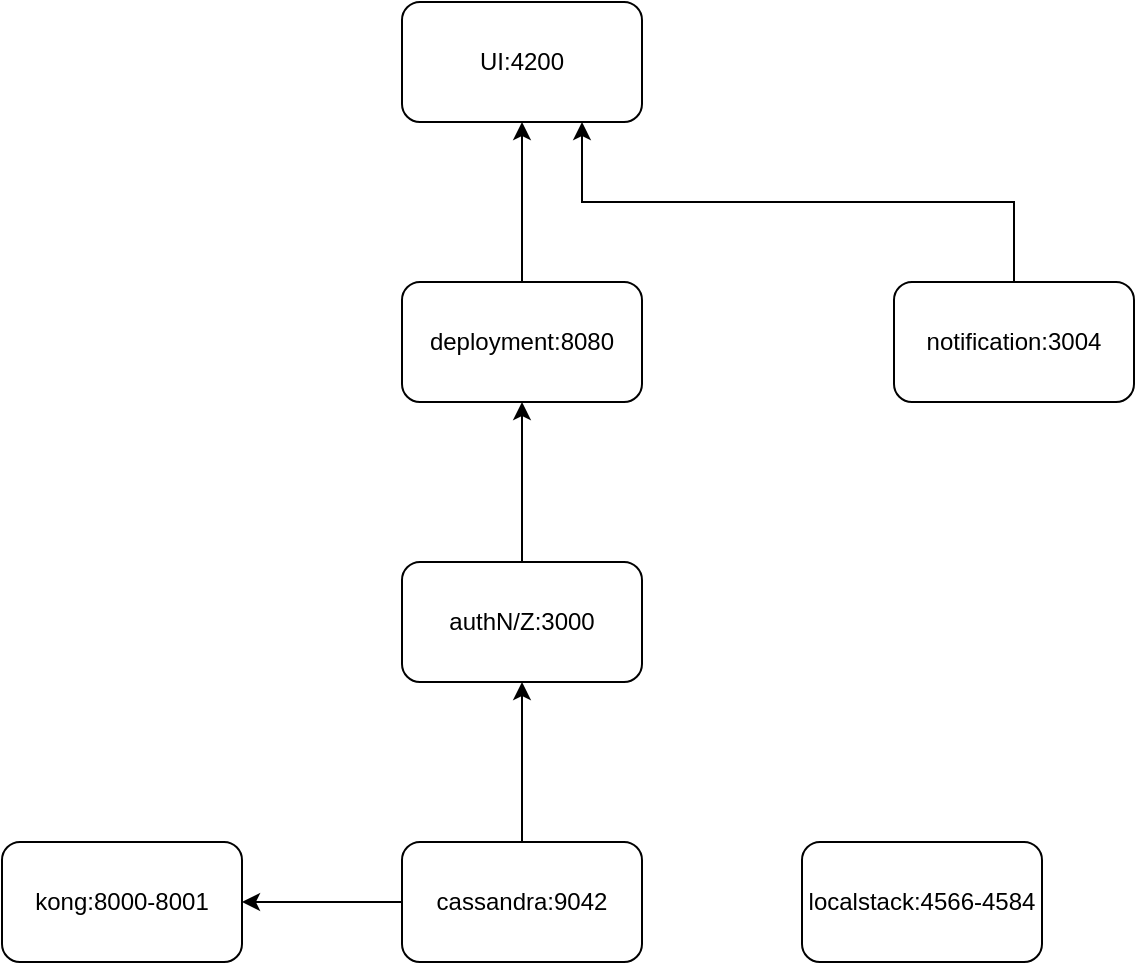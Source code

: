 <mxfile version="20.5.3" type="github">
  <diagram id="Xc8Yjj6azaGJ4WsaZWN7" name="Page-1">
    <mxGraphModel dx="2066" dy="1129" grid="0" gridSize="10" guides="1" tooltips="1" connect="1" arrows="1" fold="1" page="0" pageScale="1" pageWidth="827" pageHeight="1169" math="0" shadow="0">
      <root>
        <mxCell id="0" />
        <mxCell id="1" parent="0" />
        <mxCell id="DGbzUcABZT3o_mQJXWC4-3" value="" style="edgeStyle=orthogonalEdgeStyle;rounded=0;orthogonalLoop=1;jettySize=auto;html=1;" parent="1" source="DGbzUcABZT3o_mQJXWC4-1" target="DGbzUcABZT3o_mQJXWC4-2" edge="1">
          <mxGeometry relative="1" as="geometry" />
        </mxCell>
        <mxCell id="DGbzUcABZT3o_mQJXWC4-7" value="" style="edgeStyle=orthogonalEdgeStyle;rounded=0;orthogonalLoop=1;jettySize=auto;html=1;" parent="1" source="DGbzUcABZT3o_mQJXWC4-1" target="DGbzUcABZT3o_mQJXWC4-6" edge="1">
          <mxGeometry relative="1" as="geometry" />
        </mxCell>
        <mxCell id="DGbzUcABZT3o_mQJXWC4-1" value="cassandra:9042" style="rounded=1;whiteSpace=wrap;html=1;" parent="1" vertex="1">
          <mxGeometry x="352" y="546" width="120" height="60" as="geometry" />
        </mxCell>
        <mxCell id="DGbzUcABZT3o_mQJXWC4-9" value="" style="edgeStyle=orthogonalEdgeStyle;rounded=0;orthogonalLoop=1;jettySize=auto;html=1;" parent="1" source="DGbzUcABZT3o_mQJXWC4-2" target="DGbzUcABZT3o_mQJXWC4-8" edge="1">
          <mxGeometry relative="1" as="geometry" />
        </mxCell>
        <mxCell id="DGbzUcABZT3o_mQJXWC4-2" value="authN/Z:3000" style="rounded=1;whiteSpace=wrap;html=1;" parent="1" vertex="1">
          <mxGeometry x="352" y="406" width="120" height="60" as="geometry" />
        </mxCell>
        <mxCell id="DGbzUcABZT3o_mQJXWC4-4" value="localstack:4566-4584" style="rounded=1;whiteSpace=wrap;html=1;" parent="1" vertex="1">
          <mxGeometry x="552" y="546" width="120" height="60" as="geometry" />
        </mxCell>
        <mxCell id="DGbzUcABZT3o_mQJXWC4-6" value="kong:8000-8001" style="rounded=1;whiteSpace=wrap;html=1;" parent="1" vertex="1">
          <mxGeometry x="152" y="546" width="120" height="60" as="geometry" />
        </mxCell>
        <mxCell id="DGbzUcABZT3o_mQJXWC4-11" value="" style="edgeStyle=orthogonalEdgeStyle;rounded=0;orthogonalLoop=1;jettySize=auto;html=1;" parent="1" source="DGbzUcABZT3o_mQJXWC4-8" target="DGbzUcABZT3o_mQJXWC4-10" edge="1">
          <mxGeometry relative="1" as="geometry" />
        </mxCell>
        <mxCell id="DGbzUcABZT3o_mQJXWC4-8" value="deployment:8080" style="rounded=1;whiteSpace=wrap;html=1;" parent="1" vertex="1">
          <mxGeometry x="352" y="266" width="120" height="60" as="geometry" />
        </mxCell>
        <mxCell id="DGbzUcABZT3o_mQJXWC4-10" value="UI:4200" style="rounded=1;whiteSpace=wrap;html=1;" parent="1" vertex="1">
          <mxGeometry x="352" y="126" width="120" height="60" as="geometry" />
        </mxCell>
        <mxCell id="DGbzUcABZT3o_mQJXWC4-13" style="edgeStyle=orthogonalEdgeStyle;rounded=0;orthogonalLoop=1;jettySize=auto;html=1;exitX=0.5;exitY=0;exitDx=0;exitDy=0;entryX=0.75;entryY=1;entryDx=0;entryDy=0;" parent="1" source="DGbzUcABZT3o_mQJXWC4-12" target="DGbzUcABZT3o_mQJXWC4-10" edge="1">
          <mxGeometry relative="1" as="geometry" />
        </mxCell>
        <mxCell id="DGbzUcABZT3o_mQJXWC4-12" value="notification:3004" style="rounded=1;whiteSpace=wrap;html=1;" parent="1" vertex="1">
          <mxGeometry x="598" y="266" width="120" height="60" as="geometry" />
        </mxCell>
      </root>
    </mxGraphModel>
  </diagram>
</mxfile>
